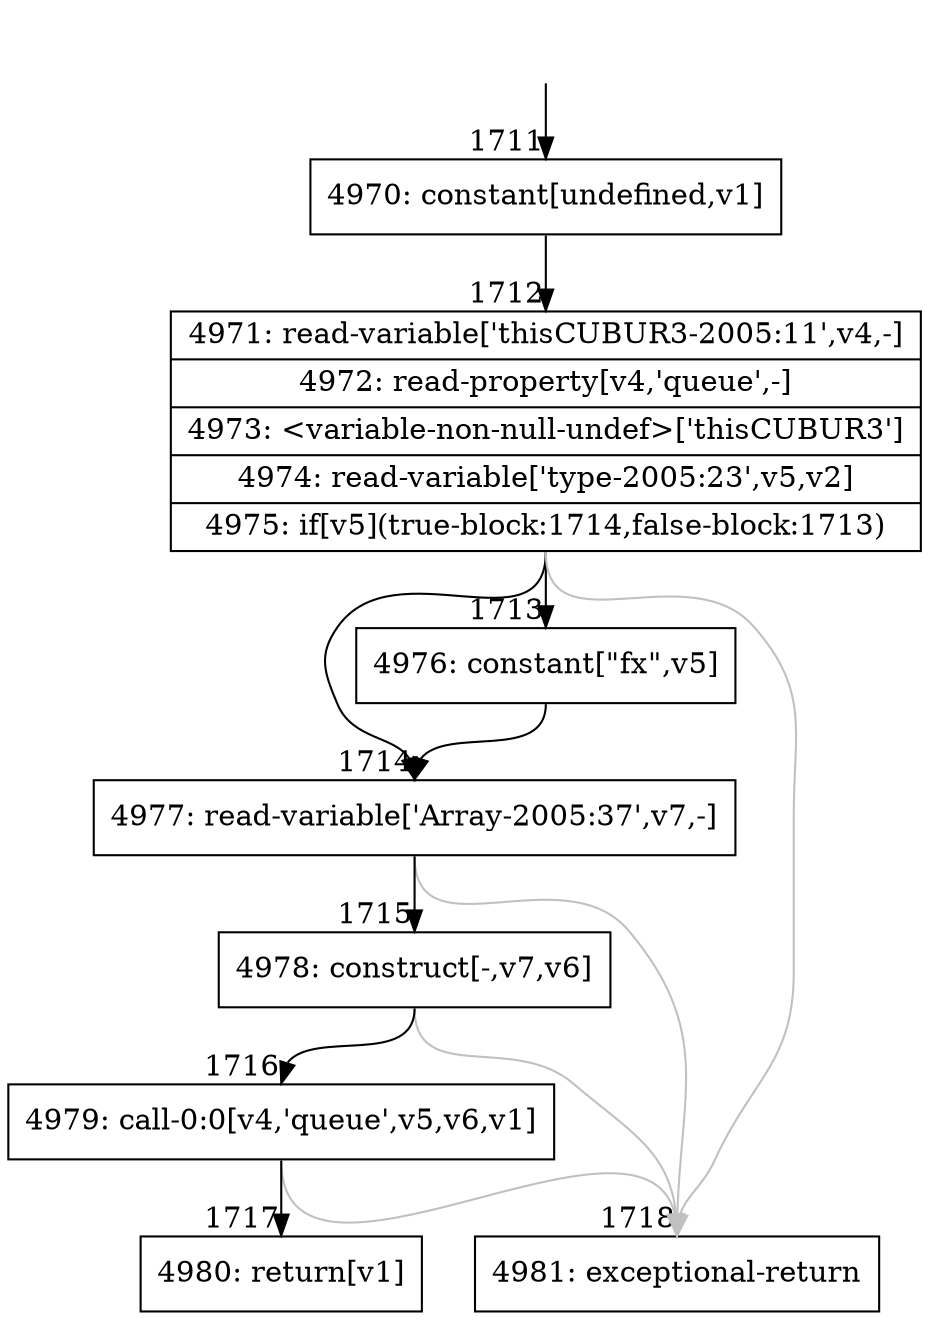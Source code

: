 digraph {
rankdir="TD"
BB_entry120[shape=none,label=""];
BB_entry120 -> BB1711 [tailport=s, headport=n, headlabel="    1711"]
BB1711 [shape=record label="{4970: constant[undefined,v1]}" ] 
BB1711 -> BB1712 [tailport=s, headport=n, headlabel="      1712"]
BB1712 [shape=record label="{4971: read-variable['thisCUBUR3-2005:11',v4,-]|4972: read-property[v4,'queue',-]|4973: \<variable-non-null-undef\>['thisCUBUR3']|4974: read-variable['type-2005:23',v5,v2]|4975: if[v5](true-block:1714,false-block:1713)}" ] 
BB1712 -> BB1714 [tailport=s, headport=n, headlabel="      1714"]
BB1712 -> BB1713 [tailport=s, headport=n, headlabel="      1713"]
BB1712 -> BB1718 [tailport=s, headport=n, color=gray, headlabel="      1718"]
BB1713 [shape=record label="{4976: constant[\"fx\",v5]}" ] 
BB1713 -> BB1714 [tailport=s, headport=n]
BB1714 [shape=record label="{4977: read-variable['Array-2005:37',v7,-]}" ] 
BB1714 -> BB1715 [tailport=s, headport=n, headlabel="      1715"]
BB1714 -> BB1718 [tailport=s, headport=n, color=gray]
BB1715 [shape=record label="{4978: construct[-,v7,v6]}" ] 
BB1715 -> BB1716 [tailport=s, headport=n, headlabel="      1716"]
BB1715 -> BB1718 [tailport=s, headport=n, color=gray]
BB1716 [shape=record label="{4979: call-0:0[v4,'queue',v5,v6,v1]}" ] 
BB1716 -> BB1717 [tailport=s, headport=n, headlabel="      1717"]
BB1716 -> BB1718 [tailport=s, headport=n, color=gray]
BB1717 [shape=record label="{4980: return[v1]}" ] 
BB1718 [shape=record label="{4981: exceptional-return}" ] 
}
